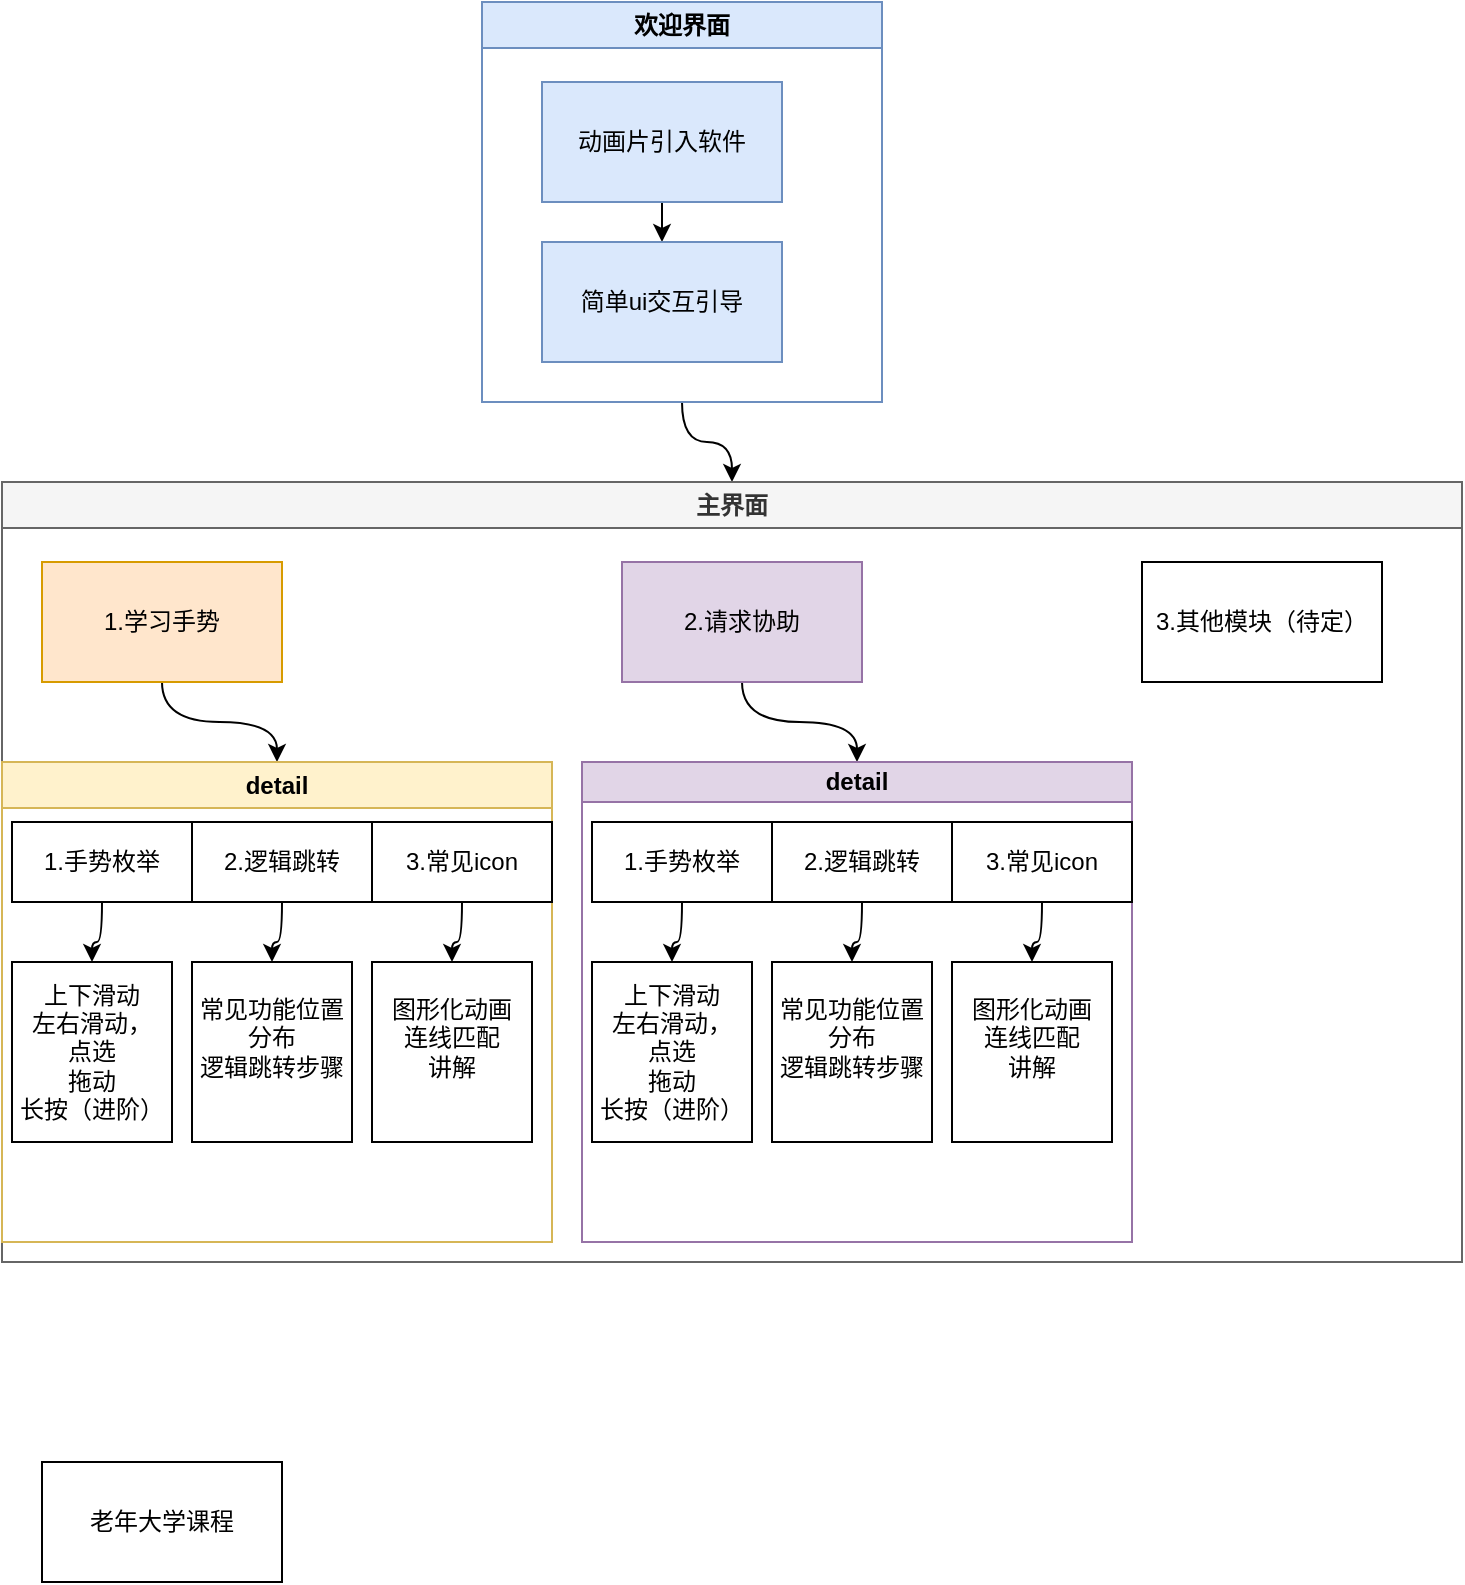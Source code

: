 <mxfile version="24.2.5" type="github">
  <diagram name="Page-1" id="uo9S9BdY2dXvPP5bFxht">
    <mxGraphModel dx="1877" dy="574" grid="1" gridSize="10" guides="1" tooltips="1" connect="1" arrows="1" fold="1" page="1" pageScale="1" pageWidth="827" pageHeight="1169" math="0" shadow="0">
      <root>
        <mxCell id="0" />
        <mxCell id="1" parent="0" />
        <mxCell id="Ods2x9huQUgOs_QFJyQL-23" style="edgeStyle=orthogonalEdgeStyle;curved=1;rounded=0;orthogonalLoop=1;jettySize=auto;html=1;exitX=0.5;exitY=1;exitDx=0;exitDy=0;entryX=0.5;entryY=0;entryDx=0;entryDy=0;" parent="1" source="Ods2x9huQUgOs_QFJyQL-14" target="Ods2x9huQUgOs_QFJyQL-19" edge="1">
          <mxGeometry relative="1" as="geometry" />
        </mxCell>
        <mxCell id="Ods2x9huQUgOs_QFJyQL-14" value="欢迎界面" style="swimlane;whiteSpace=wrap;html=1;startSize=23;fillColor=#dae8fc;strokeColor=#6c8ebf;" parent="1" vertex="1">
          <mxGeometry x="80" y="150" width="200" height="200" as="geometry" />
        </mxCell>
        <mxCell id="Ods2x9huQUgOs_QFJyQL-22" value="" style="edgeStyle=orthogonalEdgeStyle;curved=1;rounded=0;orthogonalLoop=1;jettySize=auto;html=1;" parent="Ods2x9huQUgOs_QFJyQL-14" source="Ods2x9huQUgOs_QFJyQL-20" target="Ods2x9huQUgOs_QFJyQL-21" edge="1">
          <mxGeometry relative="1" as="geometry" />
        </mxCell>
        <mxCell id="Ods2x9huQUgOs_QFJyQL-20" value="动画片引入软件" style="rounded=0;whiteSpace=wrap;html=1;fillColor=#dae8fc;strokeColor=#6c8ebf;" parent="Ods2x9huQUgOs_QFJyQL-14" vertex="1">
          <mxGeometry x="30" y="40" width="120" height="60" as="geometry" />
        </mxCell>
        <mxCell id="Ods2x9huQUgOs_QFJyQL-21" value="简单ui交互引导" style="rounded=0;whiteSpace=wrap;html=1;fillColor=#dae8fc;strokeColor=#6c8ebf;" parent="Ods2x9huQUgOs_QFJyQL-14" vertex="1">
          <mxGeometry x="30" y="120" width="120" height="60" as="geometry" />
        </mxCell>
        <mxCell id="Ods2x9huQUgOs_QFJyQL-19" value="主界面" style="swimlane;whiteSpace=wrap;html=1;fillColor=#f5f5f5;strokeColor=#666666;fontColor=#333333;" parent="1" vertex="1">
          <mxGeometry x="-160" y="390" width="730" height="390" as="geometry" />
        </mxCell>
        <mxCell id="Ods2x9huQUgOs_QFJyQL-27" style="edgeStyle=orthogonalEdgeStyle;curved=1;rounded=0;orthogonalLoop=1;jettySize=auto;html=1;" parent="Ods2x9huQUgOs_QFJyQL-19" source="Ods2x9huQUgOs_QFJyQL-24" target="Ods2x9huQUgOs_QFJyQL-16" edge="1">
          <mxGeometry relative="1" as="geometry" />
        </mxCell>
        <mxCell id="Ods2x9huQUgOs_QFJyQL-24" value="1.学习手势" style="rounded=0;whiteSpace=wrap;html=1;fillColor=#ffe6cc;strokeColor=#d79b00;" parent="Ods2x9huQUgOs_QFJyQL-19" vertex="1">
          <mxGeometry x="20" y="40" width="120" height="60" as="geometry" />
        </mxCell>
        <mxCell id="Ods2x9huQUgOs_QFJyQL-26" value="3.其他模块（待定）" style="rounded=0;whiteSpace=wrap;html=1;" parent="Ods2x9huQUgOs_QFJyQL-19" vertex="1">
          <mxGeometry x="570" y="40" width="120" height="60" as="geometry" />
        </mxCell>
        <mxCell id="EvQvtSq0URm_F8CYgnCU-14" style="edgeStyle=orthogonalEdgeStyle;curved=1;rounded=0;orthogonalLoop=1;jettySize=auto;html=1;exitX=0.5;exitY=1;exitDx=0;exitDy=0;entryX=0.5;entryY=0;entryDx=0;entryDy=0;" parent="Ods2x9huQUgOs_QFJyQL-19" source="Ods2x9huQUgOs_QFJyQL-25" target="EvQvtSq0URm_F8CYgnCU-4" edge="1">
          <mxGeometry relative="1" as="geometry" />
        </mxCell>
        <mxCell id="Ods2x9huQUgOs_QFJyQL-25" value="2.请求协助" style="rounded=0;whiteSpace=wrap;html=1;fillColor=#e1d5e7;strokeColor=#9673a6;" parent="Ods2x9huQUgOs_QFJyQL-19" vertex="1">
          <mxGeometry x="310" y="40" width="120" height="60" as="geometry" />
        </mxCell>
        <mxCell id="Ods2x9huQUgOs_QFJyQL-16" value="detail" style="swimlane;whiteSpace=wrap;html=1;fillColor=#fff2cc;strokeColor=#d6b656;" parent="Ods2x9huQUgOs_QFJyQL-19" vertex="1">
          <mxGeometry y="140" width="275" height="240" as="geometry">
            <mxRectangle x="10" y="140" width="70" height="30" as="alternateBounds" />
          </mxGeometry>
        </mxCell>
        <mxCell id="Ods2x9huQUgOs_QFJyQL-44" value="" style="edgeStyle=orthogonalEdgeStyle;curved=1;rounded=0;orthogonalLoop=1;jettySize=auto;html=1;" parent="Ods2x9huQUgOs_QFJyQL-16" source="Ods2x9huQUgOs_QFJyQL-34" target="Ods2x9huQUgOs_QFJyQL-43" edge="1">
          <mxGeometry relative="1" as="geometry" />
        </mxCell>
        <mxCell id="Ods2x9huQUgOs_QFJyQL-34" value="1.手势枚举" style="rounded=0;whiteSpace=wrap;html=1;" parent="Ods2x9huQUgOs_QFJyQL-16" vertex="1">
          <mxGeometry x="5" y="30" width="90" height="40" as="geometry" />
        </mxCell>
        <mxCell id="Ods2x9huQUgOs_QFJyQL-43" value="&lt;div&gt;上下滑动&lt;/div&gt;&lt;div&gt;左右滑动，&lt;/div&gt;&lt;div&gt;点选&lt;/div&gt;&lt;div&gt;拖动&lt;/div&gt;&lt;div&gt;长按（进阶）&lt;/div&gt;" style="rounded=0;whiteSpace=wrap;html=1;" parent="Ods2x9huQUgOs_QFJyQL-16" vertex="1">
          <mxGeometry x="5" y="100" width="80" height="90" as="geometry" />
        </mxCell>
        <mxCell id="Ods2x9huQUgOs_QFJyQL-45" value="" style="edgeStyle=orthogonalEdgeStyle;curved=1;rounded=0;orthogonalLoop=1;jettySize=auto;html=1;" parent="Ods2x9huQUgOs_QFJyQL-16" source="Ods2x9huQUgOs_QFJyQL-46" target="Ods2x9huQUgOs_QFJyQL-47" edge="1">
          <mxGeometry relative="1" as="geometry" />
        </mxCell>
        <mxCell id="Ods2x9huQUgOs_QFJyQL-46" value="2.逻辑跳转" style="rounded=0;whiteSpace=wrap;html=1;" parent="Ods2x9huQUgOs_QFJyQL-16" vertex="1">
          <mxGeometry x="95" y="30" width="90" height="40" as="geometry" />
        </mxCell>
        <mxCell id="Ods2x9huQUgOs_QFJyQL-47" value="&lt;div&gt;常见功能位置分布&lt;/div&gt;&lt;div&gt;逻辑跳转步骤&lt;/div&gt;&lt;div&gt;&lt;br&gt;&lt;/div&gt;" style="rounded=0;whiteSpace=wrap;html=1;" parent="Ods2x9huQUgOs_QFJyQL-16" vertex="1">
          <mxGeometry x="95" y="100" width="80" height="90" as="geometry" />
        </mxCell>
        <mxCell id="EvQvtSq0URm_F8CYgnCU-1" value="" style="edgeStyle=orthogonalEdgeStyle;curved=1;rounded=0;orthogonalLoop=1;jettySize=auto;html=1;" parent="Ods2x9huQUgOs_QFJyQL-16" source="EvQvtSq0URm_F8CYgnCU-2" target="EvQvtSq0URm_F8CYgnCU-3" edge="1">
          <mxGeometry relative="1" as="geometry" />
        </mxCell>
        <mxCell id="EvQvtSq0URm_F8CYgnCU-2" value="3.常见icon" style="rounded=0;whiteSpace=wrap;html=1;" parent="Ods2x9huQUgOs_QFJyQL-16" vertex="1">
          <mxGeometry x="185" y="30" width="90" height="40" as="geometry" />
        </mxCell>
        <mxCell id="EvQvtSq0URm_F8CYgnCU-3" value="&lt;div&gt;图形化动画&lt;/div&gt;&lt;div&gt;连线匹配&lt;/div&gt;&lt;div&gt;讲解&lt;/div&gt;&lt;div&gt;&lt;br&gt;&lt;/div&gt;" style="rounded=0;whiteSpace=wrap;html=1;" parent="Ods2x9huQUgOs_QFJyQL-16" vertex="1">
          <mxGeometry x="185" y="100" width="80" height="90" as="geometry" />
        </mxCell>
        <mxCell id="EvQvtSq0URm_F8CYgnCU-4" value="detail" style="swimlane;whiteSpace=wrap;html=1;fillColor=#e1d5e7;strokeColor=#9673a6;startSize=20;" parent="Ods2x9huQUgOs_QFJyQL-19" vertex="1">
          <mxGeometry x="290" y="140" width="275" height="240" as="geometry">
            <mxRectangle x="315" y="140" width="70" height="30" as="alternateBounds" />
          </mxGeometry>
        </mxCell>
        <mxCell id="EvQvtSq0URm_F8CYgnCU-5" value="" style="edgeStyle=orthogonalEdgeStyle;curved=1;rounded=0;orthogonalLoop=1;jettySize=auto;html=1;" parent="EvQvtSq0URm_F8CYgnCU-4" source="EvQvtSq0URm_F8CYgnCU-6" target="EvQvtSq0URm_F8CYgnCU-7" edge="1">
          <mxGeometry relative="1" as="geometry" />
        </mxCell>
        <mxCell id="EvQvtSq0URm_F8CYgnCU-6" value="1.手势枚举" style="rounded=0;whiteSpace=wrap;html=1;" parent="EvQvtSq0URm_F8CYgnCU-4" vertex="1">
          <mxGeometry x="5" y="30" width="90" height="40" as="geometry" />
        </mxCell>
        <mxCell id="EvQvtSq0URm_F8CYgnCU-7" value="&lt;div&gt;上下滑动&lt;/div&gt;&lt;div&gt;左右滑动，&lt;/div&gt;&lt;div&gt;点选&lt;/div&gt;&lt;div&gt;拖动&lt;/div&gt;&lt;div&gt;长按（进阶）&lt;/div&gt;" style="rounded=0;whiteSpace=wrap;html=1;" parent="EvQvtSq0URm_F8CYgnCU-4" vertex="1">
          <mxGeometry x="5" y="100" width="80" height="90" as="geometry" />
        </mxCell>
        <mxCell id="EvQvtSq0URm_F8CYgnCU-8" value="" style="edgeStyle=orthogonalEdgeStyle;curved=1;rounded=0;orthogonalLoop=1;jettySize=auto;html=1;" parent="EvQvtSq0URm_F8CYgnCU-4" source="EvQvtSq0URm_F8CYgnCU-9" target="EvQvtSq0URm_F8CYgnCU-10" edge="1">
          <mxGeometry relative="1" as="geometry" />
        </mxCell>
        <mxCell id="EvQvtSq0URm_F8CYgnCU-9" value="2.逻辑跳转" style="rounded=0;whiteSpace=wrap;html=1;" parent="EvQvtSq0URm_F8CYgnCU-4" vertex="1">
          <mxGeometry x="95" y="30" width="90" height="40" as="geometry" />
        </mxCell>
        <mxCell id="EvQvtSq0URm_F8CYgnCU-10" value="&lt;div&gt;常见功能位置分布&lt;/div&gt;&lt;div&gt;逻辑跳转步骤&lt;/div&gt;&lt;div&gt;&lt;br&gt;&lt;/div&gt;" style="rounded=0;whiteSpace=wrap;html=1;" parent="EvQvtSq0URm_F8CYgnCU-4" vertex="1">
          <mxGeometry x="95" y="100" width="80" height="90" as="geometry" />
        </mxCell>
        <mxCell id="EvQvtSq0URm_F8CYgnCU-11" value="" style="edgeStyle=orthogonalEdgeStyle;curved=1;rounded=0;orthogonalLoop=1;jettySize=auto;html=1;" parent="EvQvtSq0URm_F8CYgnCU-4" source="EvQvtSq0URm_F8CYgnCU-12" target="EvQvtSq0URm_F8CYgnCU-13" edge="1">
          <mxGeometry relative="1" as="geometry" />
        </mxCell>
        <mxCell id="EvQvtSq0URm_F8CYgnCU-12" value="3.常见icon" style="rounded=0;whiteSpace=wrap;html=1;" parent="EvQvtSq0URm_F8CYgnCU-4" vertex="1">
          <mxGeometry x="185" y="30" width="90" height="40" as="geometry" />
        </mxCell>
        <mxCell id="EvQvtSq0URm_F8CYgnCU-13" value="&lt;div&gt;图形化动画&lt;/div&gt;&lt;div&gt;连线匹配&lt;/div&gt;&lt;div&gt;讲解&lt;/div&gt;&lt;div&gt;&lt;br&gt;&lt;/div&gt;" style="rounded=0;whiteSpace=wrap;html=1;" parent="EvQvtSq0URm_F8CYgnCU-4" vertex="1">
          <mxGeometry x="185" y="100" width="80" height="90" as="geometry" />
        </mxCell>
        <mxCell id="EvQvtSq0URm_F8CYgnCU-16" value="老年大学课程" style="rounded=0;whiteSpace=wrap;html=1;" parent="1" vertex="1">
          <mxGeometry x="-140" y="880" width="120" height="60" as="geometry" />
        </mxCell>
      </root>
    </mxGraphModel>
  </diagram>
</mxfile>
